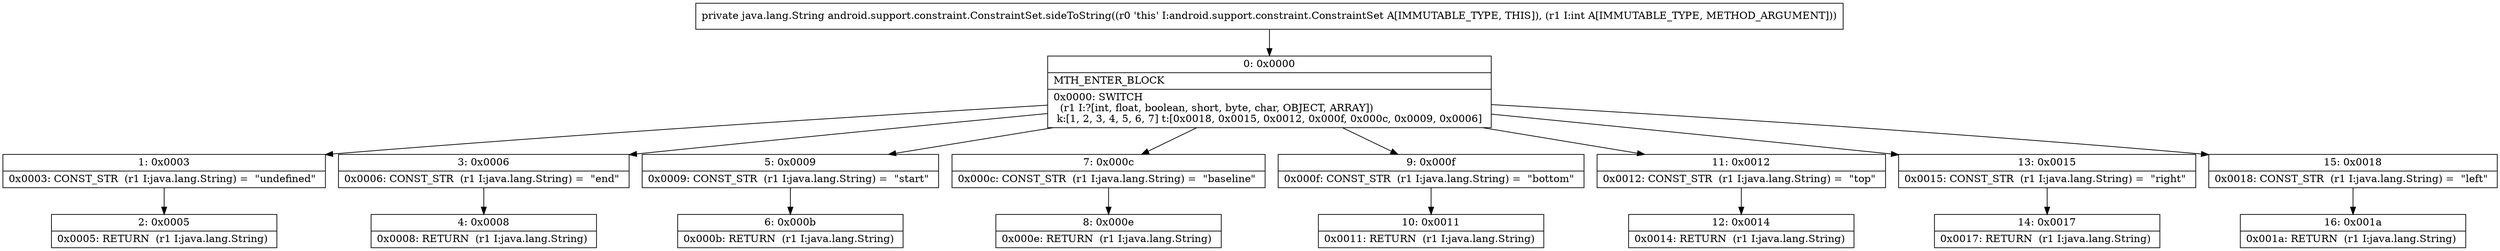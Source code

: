 digraph "CFG forandroid.support.constraint.ConstraintSet.sideToString(I)Ljava\/lang\/String;" {
Node_0 [shape=record,label="{0\:\ 0x0000|MTH_ENTER_BLOCK\l|0x0000: SWITCH  \l  (r1 I:?[int, float, boolean, short, byte, char, OBJECT, ARRAY])\l k:[1, 2, 3, 4, 5, 6, 7] t:[0x0018, 0x0015, 0x0012, 0x000f, 0x000c, 0x0009, 0x0006] \l}"];
Node_1 [shape=record,label="{1\:\ 0x0003|0x0003: CONST_STR  (r1 I:java.lang.String) =  \"undefined\" \l}"];
Node_2 [shape=record,label="{2\:\ 0x0005|0x0005: RETURN  (r1 I:java.lang.String) \l}"];
Node_3 [shape=record,label="{3\:\ 0x0006|0x0006: CONST_STR  (r1 I:java.lang.String) =  \"end\" \l}"];
Node_4 [shape=record,label="{4\:\ 0x0008|0x0008: RETURN  (r1 I:java.lang.String) \l}"];
Node_5 [shape=record,label="{5\:\ 0x0009|0x0009: CONST_STR  (r1 I:java.lang.String) =  \"start\" \l}"];
Node_6 [shape=record,label="{6\:\ 0x000b|0x000b: RETURN  (r1 I:java.lang.String) \l}"];
Node_7 [shape=record,label="{7\:\ 0x000c|0x000c: CONST_STR  (r1 I:java.lang.String) =  \"baseline\" \l}"];
Node_8 [shape=record,label="{8\:\ 0x000e|0x000e: RETURN  (r1 I:java.lang.String) \l}"];
Node_9 [shape=record,label="{9\:\ 0x000f|0x000f: CONST_STR  (r1 I:java.lang.String) =  \"bottom\" \l}"];
Node_10 [shape=record,label="{10\:\ 0x0011|0x0011: RETURN  (r1 I:java.lang.String) \l}"];
Node_11 [shape=record,label="{11\:\ 0x0012|0x0012: CONST_STR  (r1 I:java.lang.String) =  \"top\" \l}"];
Node_12 [shape=record,label="{12\:\ 0x0014|0x0014: RETURN  (r1 I:java.lang.String) \l}"];
Node_13 [shape=record,label="{13\:\ 0x0015|0x0015: CONST_STR  (r1 I:java.lang.String) =  \"right\" \l}"];
Node_14 [shape=record,label="{14\:\ 0x0017|0x0017: RETURN  (r1 I:java.lang.String) \l}"];
Node_15 [shape=record,label="{15\:\ 0x0018|0x0018: CONST_STR  (r1 I:java.lang.String) =  \"left\" \l}"];
Node_16 [shape=record,label="{16\:\ 0x001a|0x001a: RETURN  (r1 I:java.lang.String) \l}"];
MethodNode[shape=record,label="{private java.lang.String android.support.constraint.ConstraintSet.sideToString((r0 'this' I:android.support.constraint.ConstraintSet A[IMMUTABLE_TYPE, THIS]), (r1 I:int A[IMMUTABLE_TYPE, METHOD_ARGUMENT])) }"];
MethodNode -> Node_0;
Node_0 -> Node_1;
Node_0 -> Node_3;
Node_0 -> Node_5;
Node_0 -> Node_7;
Node_0 -> Node_9;
Node_0 -> Node_11;
Node_0 -> Node_13;
Node_0 -> Node_15;
Node_1 -> Node_2;
Node_3 -> Node_4;
Node_5 -> Node_6;
Node_7 -> Node_8;
Node_9 -> Node_10;
Node_11 -> Node_12;
Node_13 -> Node_14;
Node_15 -> Node_16;
}

